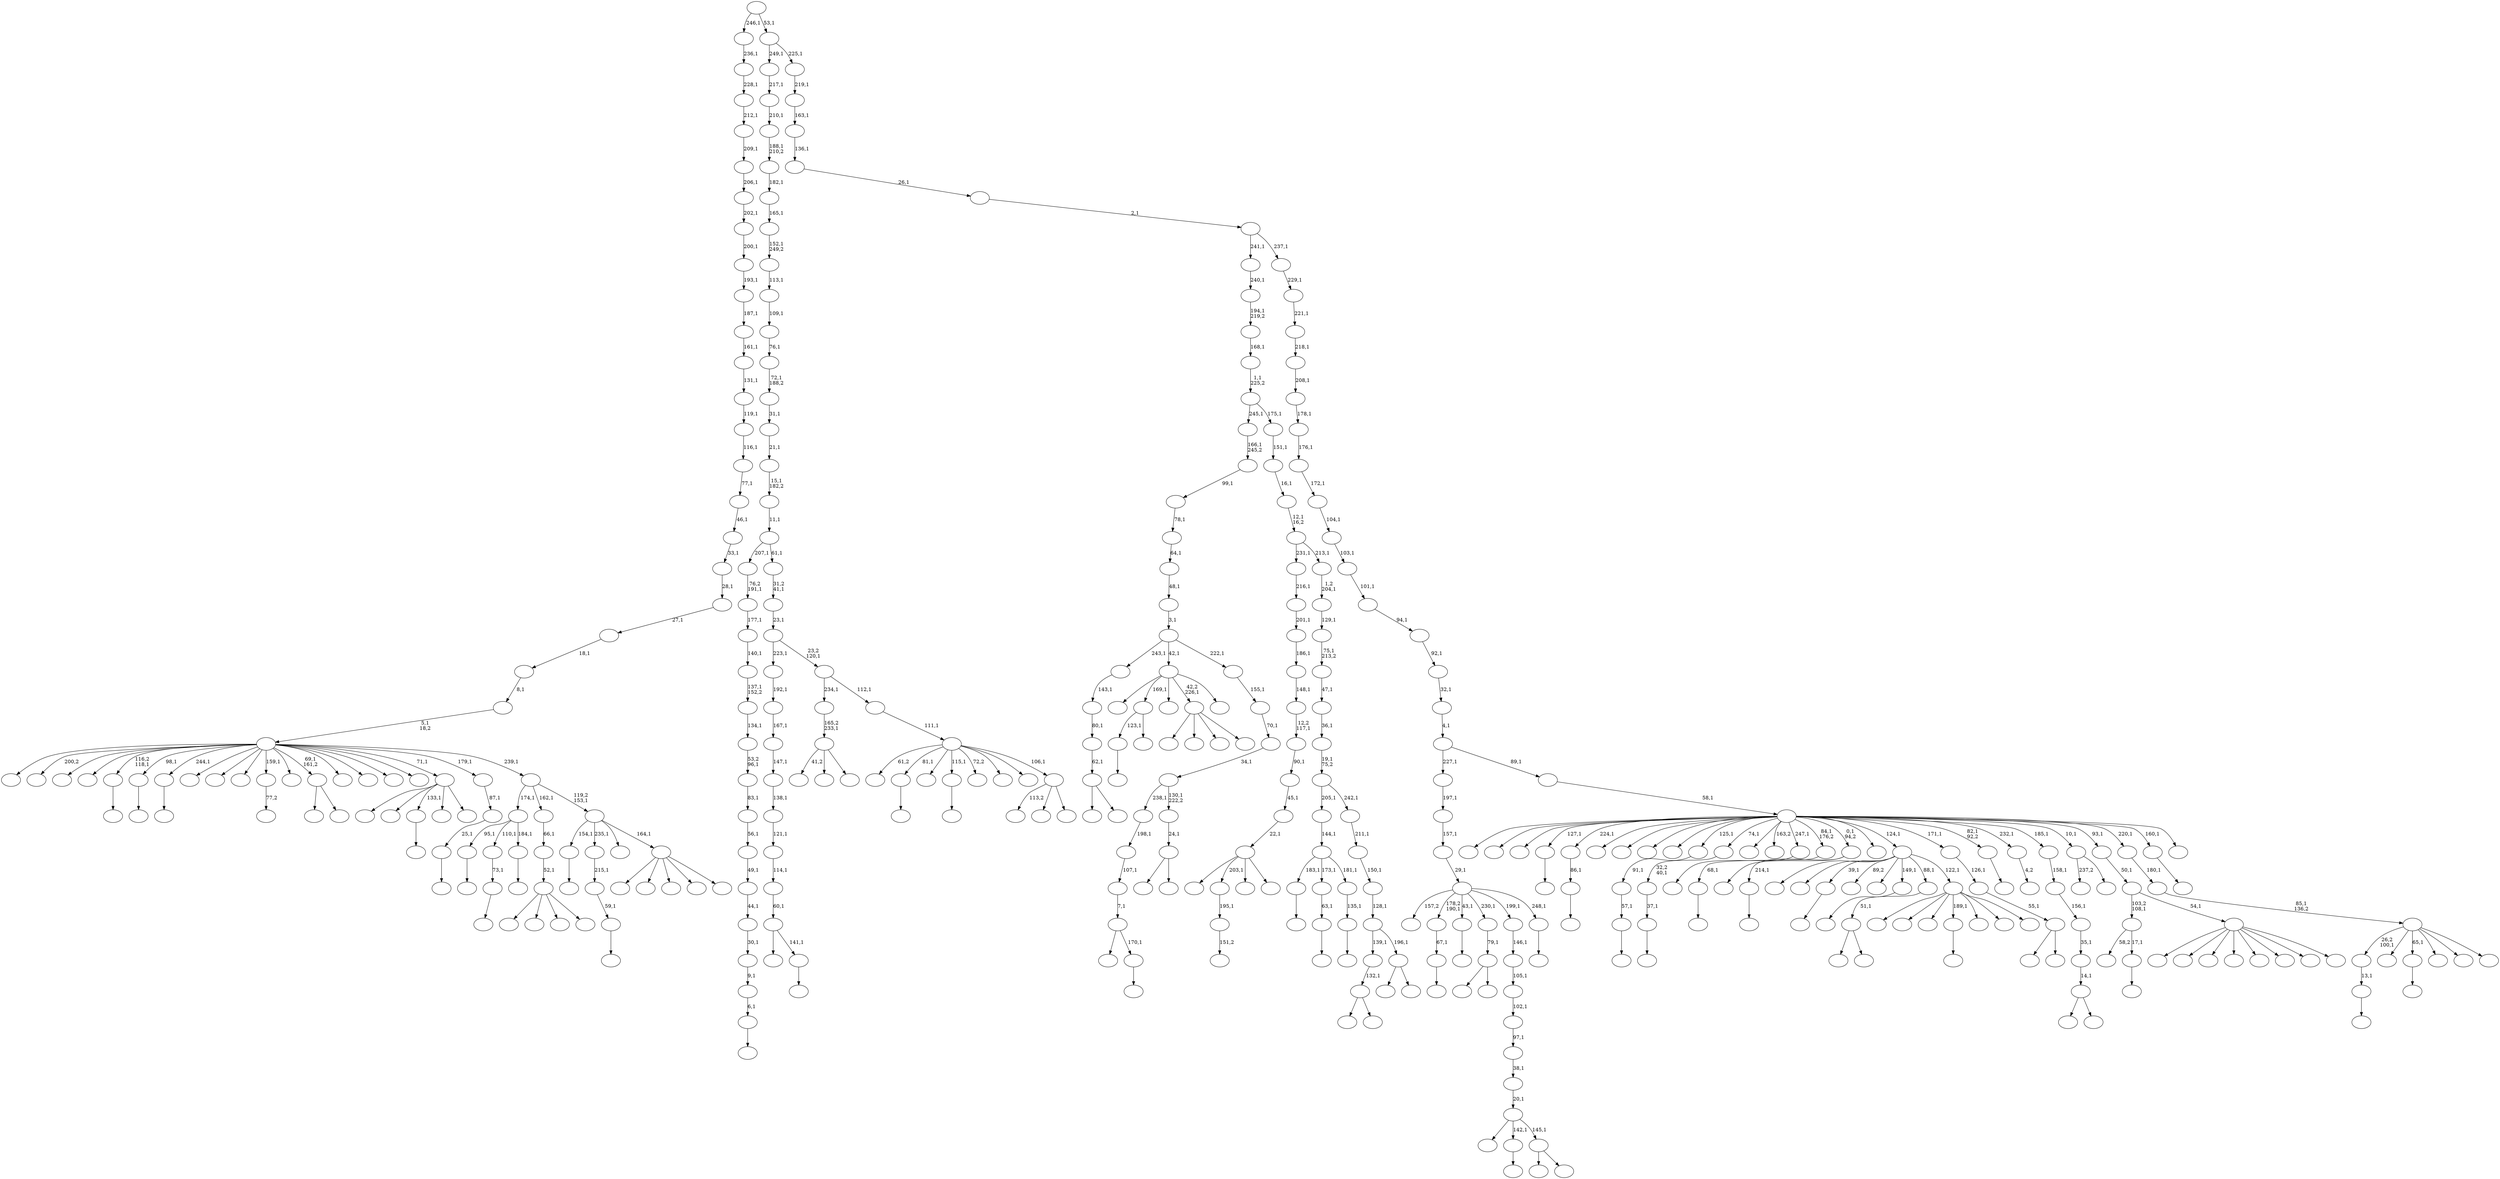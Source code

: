 digraph T {
	400 [label=""]
	399 [label=""]
	398 [label=""]
	397 [label=""]
	396 [label=""]
	395 [label=""]
	394 [label=""]
	393 [label=""]
	392 [label=""]
	391 [label=""]
	390 [label=""]
	389 [label=""]
	388 [label=""]
	387 [label=""]
	386 [label=""]
	385 [label=""]
	384 [label=""]
	383 [label=""]
	382 [label=""]
	381 [label=""]
	380 [label=""]
	379 [label=""]
	378 [label=""]
	377 [label=""]
	376 [label=""]
	375 [label=""]
	374 [label=""]
	373 [label=""]
	372 [label=""]
	371 [label=""]
	370 [label=""]
	369 [label=""]
	368 [label=""]
	367 [label=""]
	366 [label=""]
	365 [label=""]
	364 [label=""]
	363 [label=""]
	362 [label=""]
	361 [label=""]
	360 [label=""]
	359 [label=""]
	358 [label=""]
	357 [label=""]
	356 [label=""]
	355 [label=""]
	354 [label=""]
	353 [label=""]
	352 [label=""]
	351 [label=""]
	350 [label=""]
	349 [label=""]
	348 [label=""]
	347 [label=""]
	346 [label=""]
	345 [label=""]
	344 [label=""]
	343 [label=""]
	342 [label=""]
	341 [label=""]
	340 [label=""]
	339 [label=""]
	338 [label=""]
	337 [label=""]
	336 [label=""]
	335 [label=""]
	334 [label=""]
	333 [label=""]
	332 [label=""]
	331 [label=""]
	330 [label=""]
	329 [label=""]
	328 [label=""]
	327 [label=""]
	326 [label=""]
	325 [label=""]
	324 [label=""]
	323 [label=""]
	322 [label=""]
	321 [label=""]
	320 [label=""]
	319 [label=""]
	318 [label=""]
	317 [label=""]
	316 [label=""]
	315 [label=""]
	314 [label=""]
	313 [label=""]
	312 [label=""]
	311 [label=""]
	310 [label=""]
	309 [label=""]
	308 [label=""]
	307 [label=""]
	306 [label=""]
	305 [label=""]
	304 [label=""]
	303 [label=""]
	302 [label=""]
	301 [label=""]
	300 [label=""]
	299 [label=""]
	298 [label=""]
	297 [label=""]
	296 [label=""]
	295 [label=""]
	294 [label=""]
	293 [label=""]
	292 [label=""]
	291 [label=""]
	290 [label=""]
	289 [label=""]
	288 [label=""]
	287 [label=""]
	286 [label=""]
	285 [label=""]
	284 [label=""]
	283 [label=""]
	282 [label=""]
	281 [label=""]
	280 [label=""]
	279 [label=""]
	278 [label=""]
	277 [label=""]
	276 [label=""]
	275 [label=""]
	274 [label=""]
	273 [label=""]
	272 [label=""]
	271 [label=""]
	270 [label=""]
	269 [label=""]
	268 [label=""]
	267 [label=""]
	266 [label=""]
	265 [label=""]
	264 [label=""]
	263 [label=""]
	262 [label=""]
	261 [label=""]
	260 [label=""]
	259 [label=""]
	258 [label=""]
	257 [label=""]
	256 [label=""]
	255 [label=""]
	254 [label=""]
	253 [label=""]
	252 [label=""]
	251 [label=""]
	250 [label=""]
	249 [label=""]
	248 [label=""]
	247 [label=""]
	246 [label=""]
	245 [label=""]
	244 [label=""]
	243 [label=""]
	242 [label=""]
	241 [label=""]
	240 [label=""]
	239 [label=""]
	238 [label=""]
	237 [label=""]
	236 [label=""]
	235 [label=""]
	234 [label=""]
	233 [label=""]
	232 [label=""]
	231 [label=""]
	230 [label=""]
	229 [label=""]
	228 [label=""]
	227 [label=""]
	226 [label=""]
	225 [label=""]
	224 [label=""]
	223 [label=""]
	222 [label=""]
	221 [label=""]
	220 [label=""]
	219 [label=""]
	218 [label=""]
	217 [label=""]
	216 [label=""]
	215 [label=""]
	214 [label=""]
	213 [label=""]
	212 [label=""]
	211 [label=""]
	210 [label=""]
	209 [label=""]
	208 [label=""]
	207 [label=""]
	206 [label=""]
	205 [label=""]
	204 [label=""]
	203 [label=""]
	202 [label=""]
	201 [label=""]
	200 [label=""]
	199 [label=""]
	198 [label=""]
	197 [label=""]
	196 [label=""]
	195 [label=""]
	194 [label=""]
	193 [label=""]
	192 [label=""]
	191 [label=""]
	190 [label=""]
	189 [label=""]
	188 [label=""]
	187 [label=""]
	186 [label=""]
	185 [label=""]
	184 [label=""]
	183 [label=""]
	182 [label=""]
	181 [label=""]
	180 [label=""]
	179 [label=""]
	178 [label=""]
	177 [label=""]
	176 [label=""]
	175 [label=""]
	174 [label=""]
	173 [label=""]
	172 [label=""]
	171 [label=""]
	170 [label=""]
	169 [label=""]
	168 [label=""]
	167 [label=""]
	166 [label=""]
	165 [label=""]
	164 [label=""]
	163 [label=""]
	162 [label=""]
	161 [label=""]
	160 [label=""]
	159 [label=""]
	158 [label=""]
	157 [label=""]
	156 [label=""]
	155 [label=""]
	154 [label=""]
	153 [label=""]
	152 [label=""]
	151 [label=""]
	150 [label=""]
	149 [label=""]
	148 [label=""]
	147 [label=""]
	146 [label=""]
	145 [label=""]
	144 [label=""]
	143 [label=""]
	142 [label=""]
	141 [label=""]
	140 [label=""]
	139 [label=""]
	138 [label=""]
	137 [label=""]
	136 [label=""]
	135 [label=""]
	134 [label=""]
	133 [label=""]
	132 [label=""]
	131 [label=""]
	130 [label=""]
	129 [label=""]
	128 [label=""]
	127 [label=""]
	126 [label=""]
	125 [label=""]
	124 [label=""]
	123 [label=""]
	122 [label=""]
	121 [label=""]
	120 [label=""]
	119 [label=""]
	118 [label=""]
	117 [label=""]
	116 [label=""]
	115 [label=""]
	114 [label=""]
	113 [label=""]
	112 [label=""]
	111 [label=""]
	110 [label=""]
	109 [label=""]
	108 [label=""]
	107 [label=""]
	106 [label=""]
	105 [label=""]
	104 [label=""]
	103 [label=""]
	102 [label=""]
	101 [label=""]
	100 [label=""]
	99 [label=""]
	98 [label=""]
	97 [label=""]
	96 [label=""]
	95 [label=""]
	94 [label=""]
	93 [label=""]
	92 [label=""]
	91 [label=""]
	90 [label=""]
	89 [label=""]
	88 [label=""]
	87 [label=""]
	86 [label=""]
	85 [label=""]
	84 [label=""]
	83 [label=""]
	82 [label=""]
	81 [label=""]
	80 [label=""]
	79 [label=""]
	78 [label=""]
	77 [label=""]
	76 [label=""]
	75 [label=""]
	74 [label=""]
	73 [label=""]
	72 [label=""]
	71 [label=""]
	70 [label=""]
	69 [label=""]
	68 [label=""]
	67 [label=""]
	66 [label=""]
	65 [label=""]
	64 [label=""]
	63 [label=""]
	62 [label=""]
	61 [label=""]
	60 [label=""]
	59 [label=""]
	58 [label=""]
	57 [label=""]
	56 [label=""]
	55 [label=""]
	54 [label=""]
	53 [label=""]
	52 [label=""]
	51 [label=""]
	50 [label=""]
	49 [label=""]
	48 [label=""]
	47 [label=""]
	46 [label=""]
	45 [label=""]
	44 [label=""]
	43 [label=""]
	42 [label=""]
	41 [label=""]
	40 [label=""]
	39 [label=""]
	38 [label=""]
	37 [label=""]
	36 [label=""]
	35 [label=""]
	34 [label=""]
	33 [label=""]
	32 [label=""]
	31 [label=""]
	30 [label=""]
	29 [label=""]
	28 [label=""]
	27 [label=""]
	26 [label=""]
	25 [label=""]
	24 [label=""]
	23 [label=""]
	22 [label=""]
	21 [label=""]
	20 [label=""]
	19 [label=""]
	18 [label=""]
	17 [label=""]
	16 [label=""]
	15 [label=""]
	14 [label=""]
	13 [label=""]
	12 [label=""]
	11 [label=""]
	10 [label=""]
	9 [label=""]
	8 [label=""]
	7 [label=""]
	6 [label=""]
	5 [label=""]
	4 [label=""]
	3 [label=""]
	2 [label=""]
	1 [label=""]
	0 [label=""]
	396 -> 397 [label=""]
	393 -> 394 [label=""]
	384 -> 385 [label=""]
	381 -> 382 [label=""]
	380 -> 381 [label="86,1"]
	370 -> 371 [label=""]
	364 -> 365 [label=""]
	363 -> 364 [label="13,1"]
	353 -> 354 [label=""]
	350 -> 351 [label="151,2"]
	349 -> 350 [label="195,1"]
	347 -> 348 [label=""]
	343 -> 344 [label=""]
	342 -> 343 [label="67,1"]
	340 -> 341 [label=""]
	339 -> 340 [label="57,1"]
	338 -> 339 [label="91,1"]
	333 -> 334 [label=""]
	328 -> 329 [label=""]
	325 -> 326 [label=""]
	323 -> 324 [label=""]
	321 -> 322 [label=""]
	318 -> 396 [label="123,1"]
	318 -> 319 [label=""]
	316 -> 317 [label=""]
	313 -> 314 [label=""]
	312 -> 332 [label=""]
	312 -> 313 [label="170,1"]
	311 -> 312 [label="7,1"]
	310 -> 311 [label="107,1"]
	309 -> 310 [label="198,1"]
	303 -> 304 [label=""]
	296 -> 297 [label=""]
	294 -> 295 [label=""]
	293 -> 294 [label="63,1"]
	291 -> 292 [label=""]
	290 -> 291 [label="37,1"]
	289 -> 290 [label="32,2\n40,1"]
	286 -> 367 [label=""]
	286 -> 287 [label=""]
	285 -> 286 [label="62,1"]
	284 -> 285 [label="80,1"]
	283 -> 284 [label="143,1"]
	279 -> 280 [label=""]
	274 -> 275 [label=""]
	271 -> 272 [label=""]
	270 -> 271 [label="59,1"]
	269 -> 270 [label="215,1"]
	266 -> 267 [label=""]
	264 -> 265 [label="77,2"]
	260 -> 301 [label=""]
	260 -> 261 [label=""]
	255 -> 256 [label=""]
	254 -> 255 [label="73,1"]
	250 -> 331 [label=""]
	250 -> 251 [label=""]
	249 -> 250 [label="79,1"]
	246 -> 247 [label=""]
	244 -> 245 [label=""]
	243 -> 248 [label="58,2"]
	243 -> 244 [label="17,1"]
	240 -> 241 [label=""]
	239 -> 240 [label="68,1"]
	237 -> 300 [label=""]
	237 -> 238 [label=""]
	236 -> 237 [label="132,1"]
	234 -> 298 [label=""]
	234 -> 235 [label=""]
	233 -> 234 [label="51,1"]
	230 -> 375 [label=""]
	230 -> 231 [label=""]
	229 -> 330 [label=""]
	229 -> 303 [label="142,1"]
	229 -> 230 [label="145,1"]
	228 -> 229 [label="20,1"]
	227 -> 228 [label="38,1"]
	226 -> 227 [label="97,1"]
	225 -> 226 [label="102,1"]
	224 -> 225 [label="105,1"]
	223 -> 224 [label="146,1"]
	219 -> 220 [label=""]
	218 -> 315 [label=""]
	218 -> 219 [label="214,1"]
	216 -> 217 [label=""]
	215 -> 216 [label="135,1"]
	214 -> 353 [label="183,1"]
	214 -> 293 [label="173,1"]
	214 -> 215 [label="181,1"]
	213 -> 214 [label="144,1"]
	211 -> 395 [label=""]
	211 -> 379 [label=""]
	211 -> 359 [label=""]
	211 -> 212 [label=""]
	208 -> 398 [label=""]
	208 -> 392 [label=""]
	208 -> 373 [label=""]
	208 -> 370 [label="189,1"]
	208 -> 335 [label=""]
	208 -> 281 [label=""]
	208 -> 209 [label=""]
	207 -> 377 [label=""]
	207 -> 361 [label=""]
	207 -> 347 [label="39,1"]
	207 -> 306 [label="89,2"]
	207 -> 278 [label=""]
	207 -> 266 [label="149,1"]
	207 -> 233 [label="88,1"]
	207 -> 208 [label="122,1"]
	205 -> 320 [label=""]
	205 -> 206 [label=""]
	204 -> 205 [label="55,1"]
	203 -> 204 [label="126,1"]
	200 -> 201 [label=""]
	198 -> 199 [label="4,2"]
	196 -> 305 [label=""]
	196 -> 197 [label=""]
	195 -> 196 [label="14,1"]
	194 -> 195 [label="35,1"]
	193 -> 194 [label="156,1"]
	192 -> 193 [label="158,1"]
	189 -> 337 [label="237,2"]
	189 -> 190 [label=""]
	187 -> 188 [label=""]
	186 -> 279 [label="95,1"]
	186 -> 254 [label="110,1"]
	186 -> 187 [label="184,1"]
	184 -> 185 [label=""]
	183 -> 268 [label=""]
	183 -> 184 [label="141,1"]
	182 -> 183 [label="60,1"]
	181 -> 182 [label="114,1"]
	180 -> 181 [label="121,1"]
	179 -> 180 [label="138,1"]
	178 -> 179 [label="147,1"]
	177 -> 178 [label="167,1"]
	176 -> 177 [label="192,1"]
	173 -> 174 [label=""]
	172 -> 357 [label="157,2"]
	172 -> 342 [label="178,2\n190,1"]
	172 -> 325 [label="43,1"]
	172 -> 249 [label="230,1"]
	172 -> 223 [label="199,1"]
	172 -> 173 [label="248,1"]
	171 -> 172 [label="29,1"]
	170 -> 171 [label="157,1"]
	169 -> 170 [label="197,1"]
	167 -> 372 [label=""]
	167 -> 352 [label=""]
	167 -> 336 [label=""]
	167 -> 327 [label=""]
	167 -> 307 [label=""]
	167 -> 273 [label=""]
	167 -> 191 [label=""]
	167 -> 168 [label=""]
	166 -> 243 [label="103,2\n108,1"]
	166 -> 167 [label="54,1"]
	165 -> 166 [label="50,1"]
	163 -> 374 [label=""]
	163 -> 318 [label="169,1"]
	163 -> 276 [label=""]
	163 -> 211 [label="42,2\n226,1"]
	163 -> 164 [label=""]
	161 -> 369 [label=""]
	161 -> 358 [label=""]
	161 -> 277 [label=""]
	161 -> 162 [label=""]
	160 -> 161 [label="52,1"]
	159 -> 160 [label="66,1"]
	155 -> 386 [label=""]
	155 -> 349 [label="203,1"]
	155 -> 258 [label=""]
	155 -> 156 [label=""]
	154 -> 155 [label="22,1"]
	153 -> 154 [label="45,1"]
	152 -> 153 [label="90,1"]
	151 -> 152 [label="12,2\n117,1"]
	150 -> 151 [label="148,1"]
	149 -> 150 [label="186,1"]
	148 -> 149 [label="201,1"]
	147 -> 148 [label="216,1"]
	145 -> 356 [label=""]
	145 -> 146 [label=""]
	144 -> 145 [label="24,1"]
	143 -> 309 [label="238,1"]
	143 -> 144 [label="130,1\n222,2"]
	142 -> 143 [label="34,1"]
	141 -> 142 [label="70,1"]
	140 -> 141 [label="155,1"]
	139 -> 283 [label="243,1"]
	139 -> 163 [label="42,1"]
	139 -> 140 [label="222,1"]
	138 -> 139 [label="3,1"]
	137 -> 138 [label="48,1"]
	136 -> 137 [label="64,1"]
	135 -> 136 [label="78,1"]
	134 -> 135 [label="99,1"]
	133 -> 134 [label="166,1\n245,2"]
	129 -> 232 [label="41,2"]
	129 -> 132 [label=""]
	129 -> 130 [label=""]
	128 -> 129 [label="165,2\n233,1"]
	125 -> 363 [label="26,2\n100,1"]
	125 -> 355 [label=""]
	125 -> 321 [label="65,1"]
	125 -> 262 [label=""]
	125 -> 222 [label=""]
	125 -> 126 [label=""]
	124 -> 125 [label="85,1\n136,2"]
	123 -> 124 [label="180,1"]
	121 -> 122 [label=""]
	120 -> 121 [label="6,1"]
	119 -> 120 [label="9,1"]
	118 -> 119 [label="30,1"]
	117 -> 118 [label="44,1"]
	116 -> 117 [label="49,1"]
	115 -> 116 [label="56,1"]
	114 -> 115 [label="83,1"]
	113 -> 114 [label="53,2\n96,1"]
	112 -> 113 [label="134,1"]
	111 -> 112 [label="137,1\n152,2"]
	110 -> 111 [label="140,1"]
	109 -> 110 [label="177,1"]
	108 -> 109 [label="76,2\n191,1"]
	105 -> 242 [label=""]
	105 -> 106 [label=""]
	104 -> 236 [label="139,1"]
	104 -> 105 [label="196,1"]
	103 -> 104 [label="128,1"]
	102 -> 103 [label="150,1"]
	101 -> 102 [label="211,1"]
	100 -> 213 [label="205,1"]
	100 -> 101 [label="242,1"]
	99 -> 100 [label="19,1\n75,2"]
	98 -> 99 [label="36,1"]
	97 -> 98 [label="47,1"]
	96 -> 97 [label="75,1\n213,2"]
	95 -> 96 [label="129,1"]
	94 -> 95 [label="1,2\n204,1"]
	93 -> 147 [label="231,1"]
	93 -> 94 [label="213,1"]
	92 -> 93 [label="12,1\n16,2"]
	91 -> 92 [label="16,1"]
	90 -> 91 [label="151,1"]
	89 -> 133 [label="245,1"]
	89 -> 90 [label="175,1"]
	88 -> 89 [label="1,1\n225,2"]
	87 -> 88 [label="168,1"]
	86 -> 87 [label="194,1\n219,2"]
	85 -> 86 [label="240,1"]
	83 -> 84 [label=""]
	80 -> 388 [label=""]
	80 -> 383 [label=""]
	80 -> 296 [label="133,1"]
	80 -> 131 [label=""]
	80 -> 81 [label=""]
	78 -> 79 [label=""]
	77 -> 78 [label="25,1"]
	76 -> 77 [label="87,1"]
	73 -> 368 [label=""]
	73 -> 253 [label=""]
	73 -> 82 [label=""]
	73 -> 75 [label=""]
	73 -> 74 [label=""]
	72 -> 393 [label="154,1"]
	72 -> 269 [label="235,1"]
	72 -> 158 [label=""]
	72 -> 73 [label="164,1"]
	71 -> 186 [label="174,1"]
	71 -> 159 [label="162,1"]
	71 -> 72 [label="119,2\n153,1"]
	70 -> 390 [label=""]
	70 -> 387 [label="200,2"]
	70 -> 362 [label=""]
	70 -> 346 [label=""]
	70 -> 333 [label="116,2\n118,1"]
	70 -> 328 [label="98,1"]
	70 -> 316 [label="244,1"]
	70 -> 308 [label=""]
	70 -> 299 [label=""]
	70 -> 288 [label=""]
	70 -> 264 [label="159,1"]
	70 -> 263 [label=""]
	70 -> 260 [label="69,1\n161,2"]
	70 -> 259 [label=""]
	70 -> 252 [label=""]
	70 -> 202 [label=""]
	70 -> 157 [label=""]
	70 -> 80 [label="71,1"]
	70 -> 76 [label="179,1"]
	70 -> 71 [label="239,1"]
	69 -> 70 [label="5,1\n18,2"]
	68 -> 69 [label="8,1"]
	67 -> 68 [label="18,1"]
	66 -> 67 [label="27,1"]
	65 -> 66 [label="28,1"]
	64 -> 65 [label="33,1"]
	63 -> 64 [label="46,1"]
	62 -> 63 [label="77,1"]
	61 -> 62 [label="116,1"]
	60 -> 61 [label="119,1"]
	59 -> 60 [label="131,1"]
	58 -> 59 [label="161,1"]
	57 -> 58 [label="187,1"]
	56 -> 57 [label="193,1"]
	55 -> 56 [label="200,1"]
	54 -> 55 [label="202,1"]
	53 -> 54 [label="206,1"]
	52 -> 53 [label="209,1"]
	51 -> 52 [label="212,1"]
	50 -> 51 [label="228,1"]
	49 -> 50 [label="236,1"]
	47 -> 400 [label="113,2"]
	47 -> 175 [label=""]
	47 -> 48 [label=""]
	46 -> 378 [label="61,2"]
	46 -> 323 [label="81,1"]
	46 -> 302 [label=""]
	46 -> 274 [label="115,1"]
	46 -> 221 [label="72,2"]
	46 -> 127 [label=""]
	46 -> 107 [label=""]
	46 -> 47 [label="106,1"]
	45 -> 46 [label="111,1"]
	44 -> 128 [label="234,1"]
	44 -> 45 [label="112,1"]
	43 -> 176 [label="223,1"]
	43 -> 44 [label="23,2\n120,1"]
	42 -> 43 [label="23,1"]
	41 -> 42 [label="31,2\n41,1"]
	40 -> 108 [label="207,1"]
	40 -> 41 [label="61,1"]
	39 -> 40 [label="11,1"]
	38 -> 39 [label="15,1\n182,2"]
	37 -> 38 [label="21,1"]
	36 -> 37 [label="31,1"]
	35 -> 36 [label="72,1\n188,2"]
	34 -> 35 [label="76,1"]
	33 -> 34 [label="109,1"]
	32 -> 33 [label="113,1"]
	31 -> 32 [label="152,1\n249,2"]
	30 -> 31 [label="165,1"]
	29 -> 30 [label="182,1"]
	28 -> 29 [label="188,1\n210,2"]
	27 -> 28 [label="210,1"]
	26 -> 27 [label="217,1"]
	24 -> 399 [label=""]
	24 -> 391 [label=""]
	24 -> 389 [label=""]
	24 -> 384 [label="127,1"]
	24 -> 380 [label="224,1"]
	24 -> 376 [label=""]
	24 -> 366 [label=""]
	24 -> 360 [label=""]
	24 -> 345 [label=""]
	24 -> 338 [label="125,1"]
	24 -> 289 [label="74,1"]
	24 -> 282 [label=""]
	24 -> 257 [label="163,2"]
	24 -> 246 [label="247,1"]
	24 -> 239 [label="84,1\n176,2"]
	24 -> 218 [label="0,1\n94,2"]
	24 -> 210 [label=""]
	24 -> 207 [label="124,1"]
	24 -> 203 [label="171,1"]
	24 -> 200 [label="82,1\n92,2"]
	24 -> 198 [label="232,1"]
	24 -> 192 [label="185,1"]
	24 -> 189 [label="10,1"]
	24 -> 165 [label="93,1"]
	24 -> 123 [label="220,1"]
	24 -> 83 [label="160,1"]
	24 -> 25 [label=""]
	23 -> 24 [label="58,1"]
	22 -> 169 [label="227,1"]
	22 -> 23 [label="89,1"]
	21 -> 22 [label="4,1"]
	20 -> 21 [label="32,1"]
	19 -> 20 [label="92,1"]
	18 -> 19 [label="94,1"]
	17 -> 18 [label="101,1"]
	16 -> 17 [label="103,1"]
	15 -> 16 [label="104,1"]
	14 -> 15 [label="172,1"]
	13 -> 14 [label="176,1"]
	12 -> 13 [label="178,1"]
	11 -> 12 [label="208,1"]
	10 -> 11 [label="218,1"]
	9 -> 10 [label="221,1"]
	8 -> 9 [label="229,1"]
	7 -> 85 [label="241,1"]
	7 -> 8 [label="237,1"]
	6 -> 7 [label="2,1"]
	5 -> 6 [label="26,1"]
	4 -> 5 [label="136,1"]
	3 -> 4 [label="163,1"]
	2 -> 3 [label="219,1"]
	1 -> 26 [label="249,1"]
	1 -> 2 [label="225,1"]
	0 -> 49 [label="246,1"]
	0 -> 1 [label="53,1"]
}
